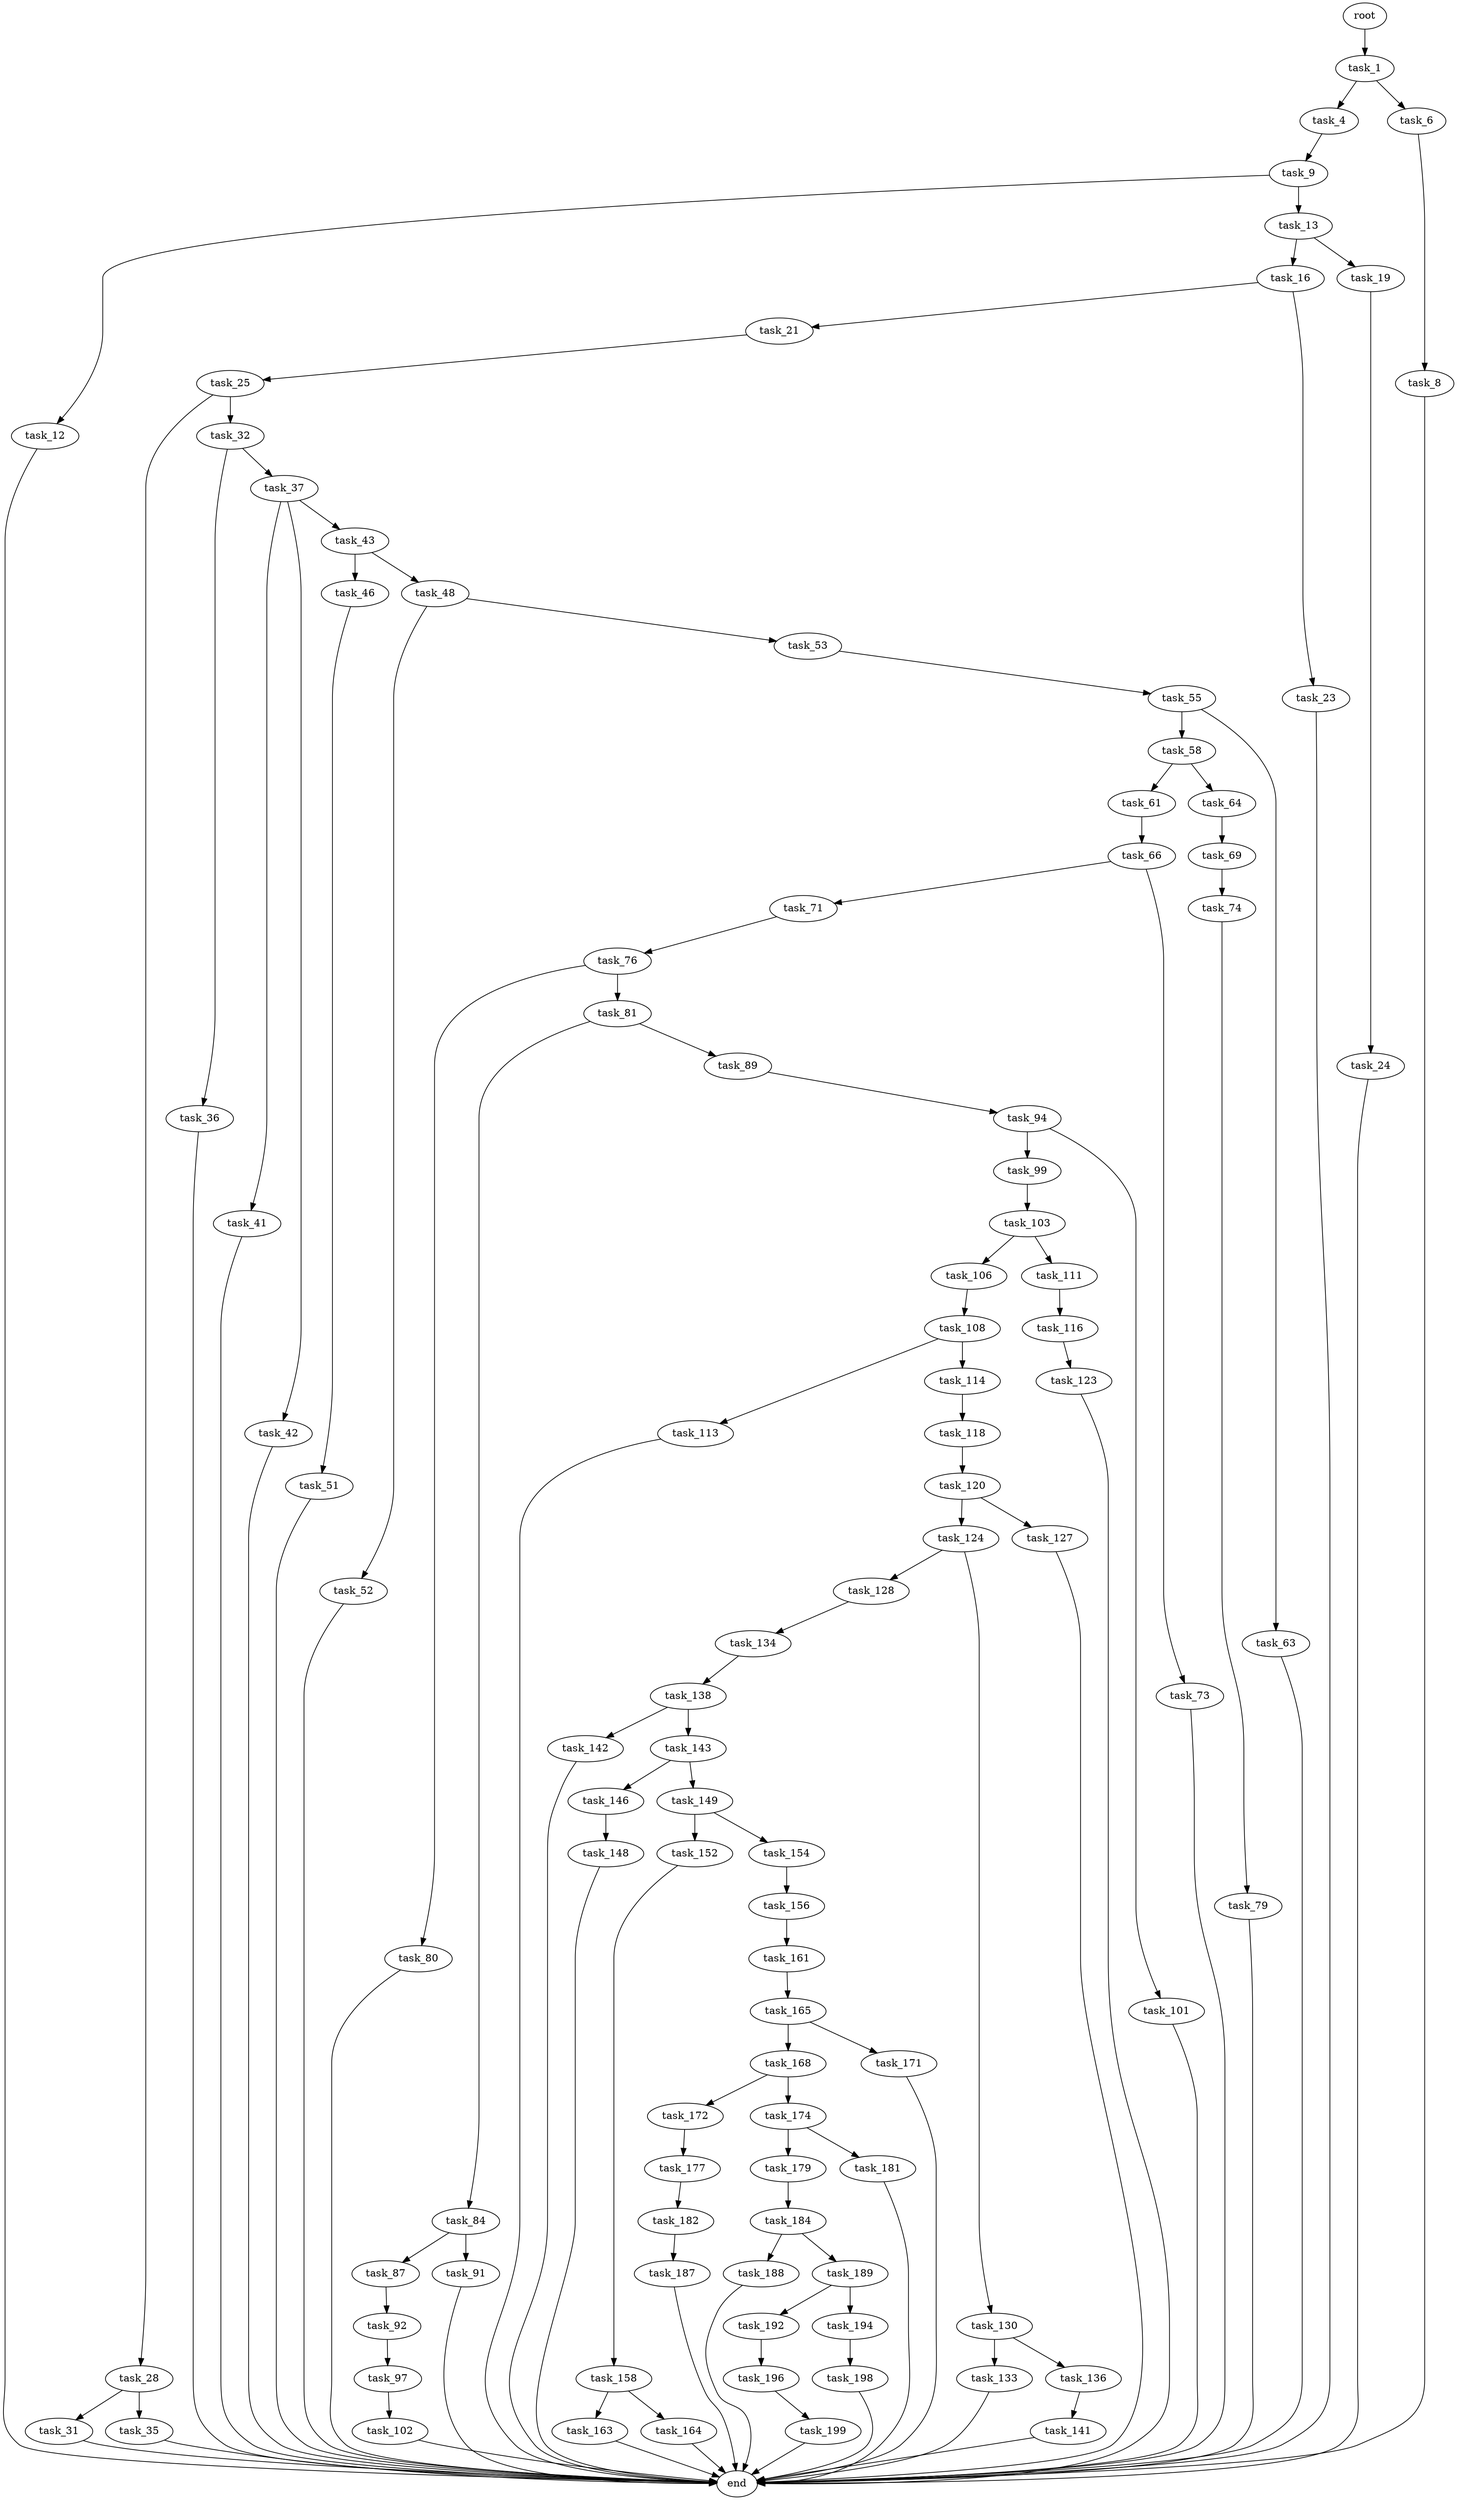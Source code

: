 digraph G {
  root [size="0.000000"];
  task_1 [size="68719476736.000000"];
  task_4 [size="782757789696.000000"];
  task_6 [size="688546438570.000000"];
  task_8 [size="8589934592.000000"];
  task_9 [size="280916603890.000000"];
  task_12 [size="10950844081.000000"];
  task_13 [size="549755813888.000000"];
  task_16 [size="253541368150.000000"];
  task_19 [size="5848039883.000000"];
  task_21 [size="782757789696.000000"];
  task_23 [size="217077745549.000000"];
  task_24 [size="13057799132.000000"];
  task_25 [size="4768212295.000000"];
  task_28 [size="231928233984.000000"];
  task_31 [size="15019806376.000000"];
  task_32 [size="231928233984.000000"];
  task_35 [size="28991029248.000000"];
  task_36 [size="726652108910.000000"];
  task_37 [size="68719476736.000000"];
  task_41 [size="8005657974.000000"];
  task_42 [size="28991029248.000000"];
  task_43 [size="6493646934.000000"];
  task_46 [size="2739286249.000000"];
  task_48 [size="29057980080.000000"];
  task_51 [size="423322678682.000000"];
  task_52 [size="997560982.000000"];
  task_53 [size="1295931023028.000000"];
  task_55 [size="1958702426.000000"];
  task_58 [size="32802870599.000000"];
  task_61 [size="1450913244.000000"];
  task_63 [size="198303921741.000000"];
  task_64 [size="4218813741.000000"];
  task_66 [size="28967436644.000000"];
  task_69 [size="5994219812.000000"];
  task_71 [size="179552936185.000000"];
  task_73 [size="1127814061588.000000"];
  task_74 [size="92783777176.000000"];
  task_76 [size="68719476736.000000"];
  task_79 [size="231928233984.000000"];
  task_80 [size="52438390344.000000"];
  task_81 [size="37544278190.000000"];
  task_84 [size="683182688215.000000"];
  task_87 [size="372505896782.000000"];
  task_89 [size="134217728000.000000"];
  task_91 [size="225052103003.000000"];
  task_92 [size="21888168882.000000"];
  task_94 [size="782757789696.000000"];
  task_97 [size="3713656685.000000"];
  task_99 [size="28991029248.000000"];
  task_101 [size="20746308727.000000"];
  task_102 [size="13893826673.000000"];
  task_103 [size="782757789696.000000"];
  task_106 [size="782757789696.000000"];
  task_108 [size="17995476911.000000"];
  task_111 [size="1522620651.000000"];
  task_113 [size="4182267473.000000"];
  task_114 [size="549755813888.000000"];
  task_116 [size="2103593468.000000"];
  task_118 [size="17815603188.000000"];
  task_120 [size="4307899870.000000"];
  task_123 [size="78749528004.000000"];
  task_124 [size="68719476736.000000"];
  task_127 [size="8589934592.000000"];
  task_128 [size="1073741824000.000000"];
  task_130 [size="28991029248.000000"];
  task_133 [size="8589934592.000000"];
  task_134 [size="28991029248.000000"];
  task_136 [size="1356129921.000000"];
  task_138 [size="782757789696.000000"];
  task_141 [size="3551261435.000000"];
  task_142 [size="21340450398.000000"];
  task_143 [size="1967872350.000000"];
  task_146 [size="134217728000.000000"];
  task_148 [size="549755813888.000000"];
  task_149 [size="31055381715.000000"];
  task_152 [size="1073741824000.000000"];
  task_154 [size="44643853565.000000"];
  task_156 [size="368293445632.000000"];
  task_158 [size="212157548675.000000"];
  task_161 [size="404963813225.000000"];
  task_163 [size="108446822153.000000"];
  task_164 [size="4540424106.000000"];
  task_165 [size="10483056600.000000"];
  task_168 [size="6768581840.000000"];
  task_171 [size="285015631034.000000"];
  task_172 [size="4504041145.000000"];
  task_174 [size="28503287930.000000"];
  task_177 [size="317719330369.000000"];
  task_179 [size="68719476736.000000"];
  task_181 [size="6240184743.000000"];
  task_182 [size="8589934592.000000"];
  task_184 [size="1073741824000.000000"];
  task_187 [size="68719476736.000000"];
  task_188 [size="231928233984.000000"];
  task_189 [size="67673127681.000000"];
  task_192 [size="231928233984.000000"];
  task_194 [size="1417423705.000000"];
  task_196 [size="2867414496.000000"];
  task_198 [size="77057650239.000000"];
  task_199 [size="338731575562.000000"];
  end [size="0.000000"];

  root -> task_1 [size="1.000000"];
  task_1 -> task_4 [size="134217728.000000"];
  task_1 -> task_6 [size="134217728.000000"];
  task_4 -> task_9 [size="679477248.000000"];
  task_6 -> task_8 [size="536870912.000000"];
  task_8 -> end [size="1.000000"];
  task_9 -> task_12 [size="838860800.000000"];
  task_9 -> task_13 [size="838860800.000000"];
  task_12 -> end [size="1.000000"];
  task_13 -> task_16 [size="536870912.000000"];
  task_13 -> task_19 [size="536870912.000000"];
  task_16 -> task_21 [size="209715200.000000"];
  task_16 -> task_23 [size="209715200.000000"];
  task_19 -> task_24 [size="301989888.000000"];
  task_21 -> task_25 [size="679477248.000000"];
  task_23 -> end [size="1.000000"];
  task_24 -> end [size="1.000000"];
  task_25 -> task_28 [size="134217728.000000"];
  task_25 -> task_32 [size="134217728.000000"];
  task_28 -> task_31 [size="301989888.000000"];
  task_28 -> task_35 [size="301989888.000000"];
  task_31 -> end [size="1.000000"];
  task_32 -> task_36 [size="301989888.000000"];
  task_32 -> task_37 [size="301989888.000000"];
  task_35 -> end [size="1.000000"];
  task_36 -> end [size="1.000000"];
  task_37 -> task_41 [size="134217728.000000"];
  task_37 -> task_42 [size="134217728.000000"];
  task_37 -> task_43 [size="134217728.000000"];
  task_41 -> end [size="1.000000"];
  task_42 -> end [size="1.000000"];
  task_43 -> task_46 [size="209715200.000000"];
  task_43 -> task_48 [size="209715200.000000"];
  task_46 -> task_51 [size="301989888.000000"];
  task_48 -> task_52 [size="679477248.000000"];
  task_48 -> task_53 [size="679477248.000000"];
  task_51 -> end [size="1.000000"];
  task_52 -> end [size="1.000000"];
  task_53 -> task_55 [size="838860800.000000"];
  task_55 -> task_58 [size="33554432.000000"];
  task_55 -> task_63 [size="33554432.000000"];
  task_58 -> task_61 [size="536870912.000000"];
  task_58 -> task_64 [size="536870912.000000"];
  task_61 -> task_66 [size="75497472.000000"];
  task_63 -> end [size="1.000000"];
  task_64 -> task_69 [size="301989888.000000"];
  task_66 -> task_71 [size="33554432.000000"];
  task_66 -> task_73 [size="33554432.000000"];
  task_69 -> task_74 [size="33554432.000000"];
  task_71 -> task_76 [size="134217728.000000"];
  task_73 -> end [size="1.000000"];
  task_74 -> task_79 [size="75497472.000000"];
  task_76 -> task_80 [size="134217728.000000"];
  task_76 -> task_81 [size="134217728.000000"];
  task_79 -> end [size="1.000000"];
  task_80 -> end [size="1.000000"];
  task_81 -> task_84 [size="75497472.000000"];
  task_81 -> task_89 [size="75497472.000000"];
  task_84 -> task_87 [size="536870912.000000"];
  task_84 -> task_91 [size="536870912.000000"];
  task_87 -> task_92 [size="838860800.000000"];
  task_89 -> task_94 [size="209715200.000000"];
  task_91 -> end [size="1.000000"];
  task_92 -> task_97 [size="536870912.000000"];
  task_94 -> task_99 [size="679477248.000000"];
  task_94 -> task_101 [size="679477248.000000"];
  task_97 -> task_102 [size="75497472.000000"];
  task_99 -> task_103 [size="75497472.000000"];
  task_101 -> end [size="1.000000"];
  task_102 -> end [size="1.000000"];
  task_103 -> task_106 [size="679477248.000000"];
  task_103 -> task_111 [size="679477248.000000"];
  task_106 -> task_108 [size="679477248.000000"];
  task_108 -> task_113 [size="411041792.000000"];
  task_108 -> task_114 [size="411041792.000000"];
  task_111 -> task_116 [size="33554432.000000"];
  task_113 -> end [size="1.000000"];
  task_114 -> task_118 [size="536870912.000000"];
  task_116 -> task_123 [size="33554432.000000"];
  task_118 -> task_120 [size="301989888.000000"];
  task_120 -> task_124 [size="75497472.000000"];
  task_120 -> task_127 [size="75497472.000000"];
  task_123 -> end [size="1.000000"];
  task_124 -> task_128 [size="134217728.000000"];
  task_124 -> task_130 [size="134217728.000000"];
  task_127 -> end [size="1.000000"];
  task_128 -> task_134 [size="838860800.000000"];
  task_130 -> task_133 [size="75497472.000000"];
  task_130 -> task_136 [size="75497472.000000"];
  task_133 -> end [size="1.000000"];
  task_134 -> task_138 [size="75497472.000000"];
  task_136 -> task_141 [size="33554432.000000"];
  task_138 -> task_142 [size="679477248.000000"];
  task_138 -> task_143 [size="679477248.000000"];
  task_141 -> end [size="1.000000"];
  task_142 -> end [size="1.000000"];
  task_143 -> task_146 [size="33554432.000000"];
  task_143 -> task_149 [size="33554432.000000"];
  task_146 -> task_148 [size="209715200.000000"];
  task_148 -> end [size="1.000000"];
  task_149 -> task_152 [size="536870912.000000"];
  task_149 -> task_154 [size="536870912.000000"];
  task_152 -> task_158 [size="838860800.000000"];
  task_154 -> task_156 [size="33554432.000000"];
  task_156 -> task_161 [size="411041792.000000"];
  task_158 -> task_163 [size="209715200.000000"];
  task_158 -> task_164 [size="209715200.000000"];
  task_161 -> task_165 [size="411041792.000000"];
  task_163 -> end [size="1.000000"];
  task_164 -> end [size="1.000000"];
  task_165 -> task_168 [size="209715200.000000"];
  task_165 -> task_171 [size="209715200.000000"];
  task_168 -> task_172 [size="301989888.000000"];
  task_168 -> task_174 [size="301989888.000000"];
  task_171 -> end [size="1.000000"];
  task_172 -> task_177 [size="75497472.000000"];
  task_174 -> task_179 [size="536870912.000000"];
  task_174 -> task_181 [size="536870912.000000"];
  task_177 -> task_182 [size="209715200.000000"];
  task_179 -> task_184 [size="134217728.000000"];
  task_181 -> end [size="1.000000"];
  task_182 -> task_187 [size="33554432.000000"];
  task_184 -> task_188 [size="838860800.000000"];
  task_184 -> task_189 [size="838860800.000000"];
  task_187 -> end [size="1.000000"];
  task_188 -> end [size="1.000000"];
  task_189 -> task_192 [size="209715200.000000"];
  task_189 -> task_194 [size="209715200.000000"];
  task_192 -> task_196 [size="301989888.000000"];
  task_194 -> task_198 [size="75497472.000000"];
  task_196 -> task_199 [size="75497472.000000"];
  task_198 -> end [size="1.000000"];
  task_199 -> end [size="1.000000"];
}
